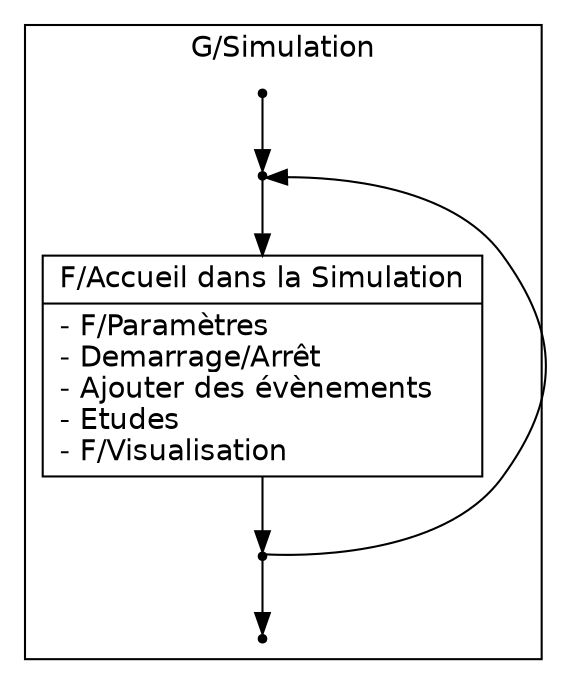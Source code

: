 digraph {
	
	fontname = "Bitstream Vera Sans"
	
	node [
		fontname = "Bitstream Vera Sans"
		shape = "record"
	]
	
	edge [
		fontname = "Bitstream Vera Sans"
	]

	subgraph clusterSimulation {
		label = "G/Simulation"
		
		begin [
			shape = "point"
		]

		end [
			shape = "point"
		]
				
		up [
			shape = "point"
		]
	
		down [
			shape = "point"
		]
		
		AccueilSimulation [
			label = "{F/Accueil dans la Simulation|- F/Paramètres\l- Demarrage/Arrêt\l- Ajouter des évènements\l- Etudes\l- F/Visualisation\l}"
		]
		
	}

	begin -> up
	
	up -> AccueilSimulation -> down
	
	down -> up [ constraint = false ]
	down -> end
	
}
